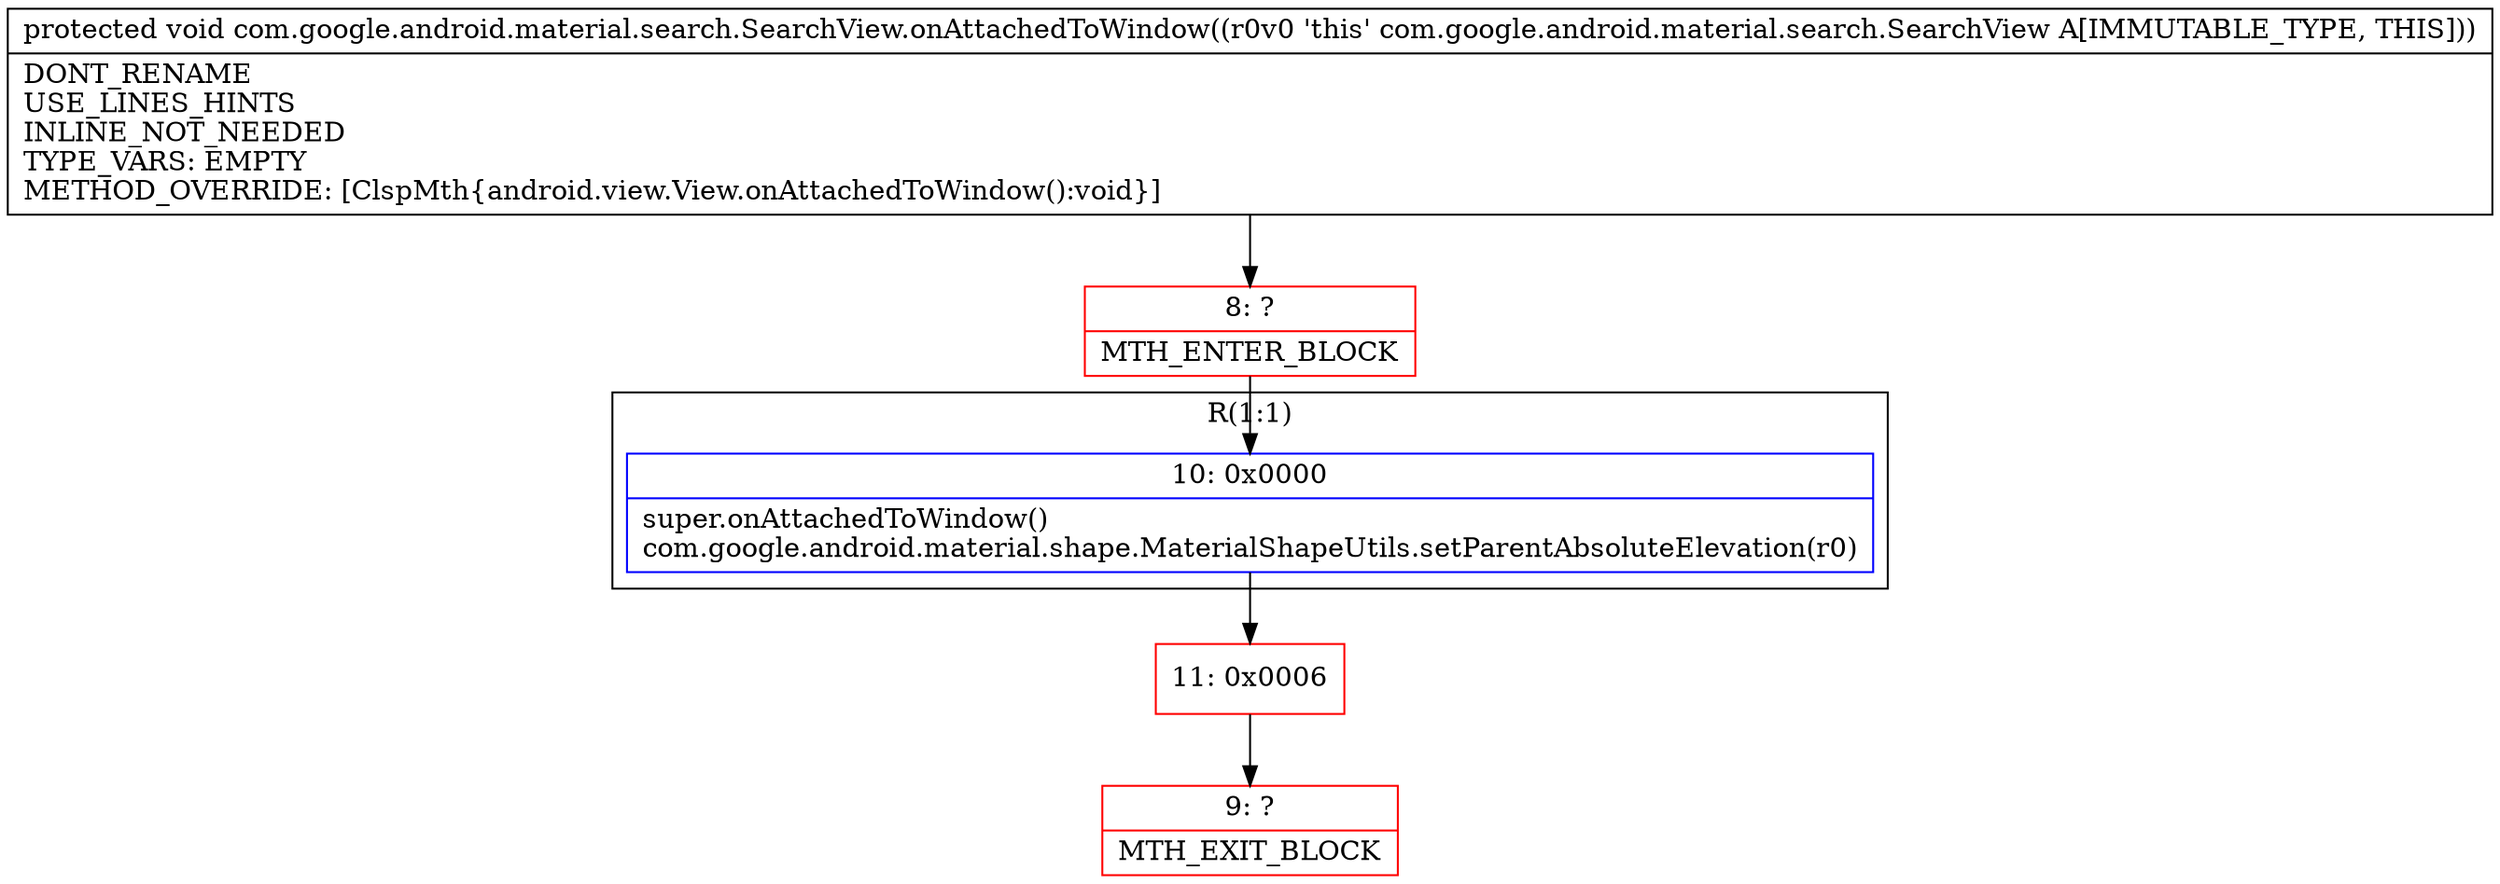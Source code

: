 digraph "CFG forcom.google.android.material.search.SearchView.onAttachedToWindow()V" {
subgraph cluster_Region_1765285039 {
label = "R(1:1)";
node [shape=record,color=blue];
Node_10 [shape=record,label="{10\:\ 0x0000|super.onAttachedToWindow()\lcom.google.android.material.shape.MaterialShapeUtils.setParentAbsoluteElevation(r0)\l}"];
}
Node_8 [shape=record,color=red,label="{8\:\ ?|MTH_ENTER_BLOCK\l}"];
Node_11 [shape=record,color=red,label="{11\:\ 0x0006}"];
Node_9 [shape=record,color=red,label="{9\:\ ?|MTH_EXIT_BLOCK\l}"];
MethodNode[shape=record,label="{protected void com.google.android.material.search.SearchView.onAttachedToWindow((r0v0 'this' com.google.android.material.search.SearchView A[IMMUTABLE_TYPE, THIS]))  | DONT_RENAME\lUSE_LINES_HINTS\lINLINE_NOT_NEEDED\lTYPE_VARS: EMPTY\lMETHOD_OVERRIDE: [ClspMth\{android.view.View.onAttachedToWindow():void\}]\l}"];
MethodNode -> Node_8;Node_10 -> Node_11;
Node_8 -> Node_10;
Node_11 -> Node_9;
}

